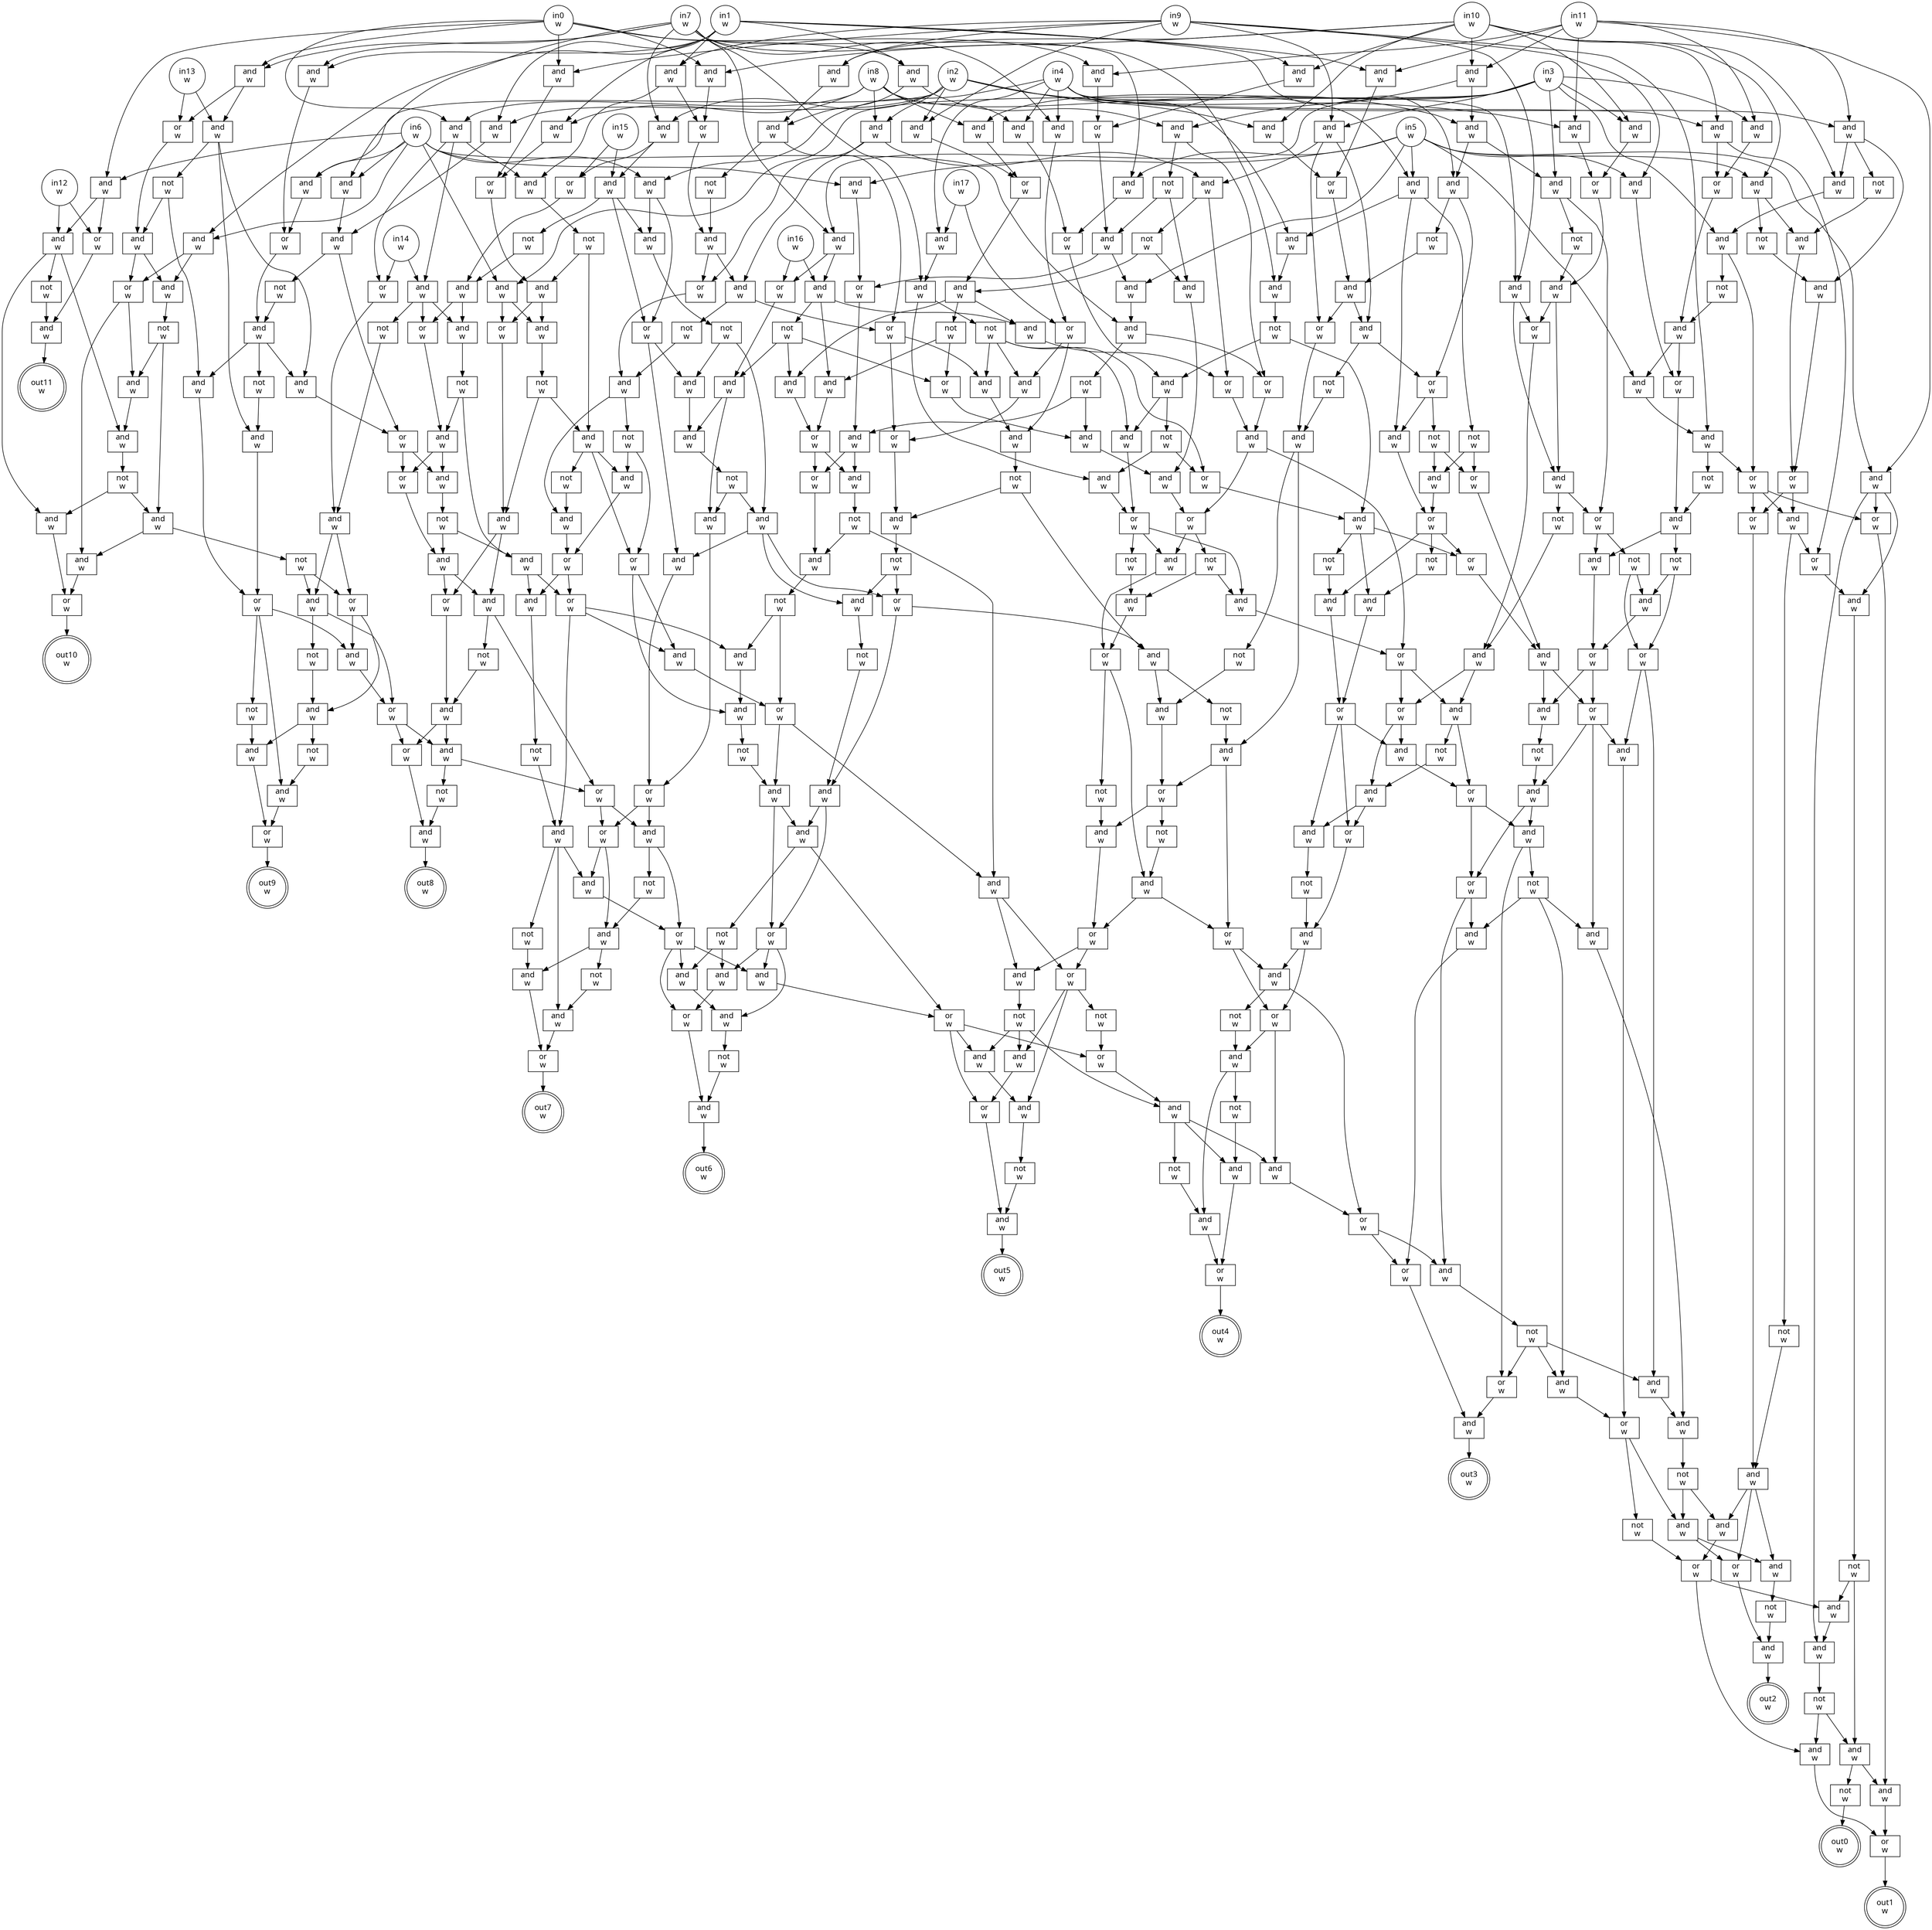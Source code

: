 digraph circuit{
	node [style = filled, fillcolor = white,shape=rect, fontname=geneva]
	g0 [label="in0\nw",shape=circle,fillcolor=white]
	g1 [label="in1\nw",shape=circle,fillcolor=white]
	g2 [label="in2\nw",shape=circle,fillcolor=white]
	g3 [label="in3\nw",shape=circle,fillcolor=white]
	g4 [label="in4\nw",shape=circle,fillcolor=white]
	g5 [label="in5\nw",shape=circle,fillcolor=white]
	g6 [label="in6\nw",shape=circle,fillcolor=white]
	g7 [label="in7\nw",shape=circle,fillcolor=white]
	g8 [label="in8\nw",shape=circle,fillcolor=white]
	g9 [label="in9\nw",shape=circle,fillcolor=white]
	g10 [label="in10\nw",shape=circle,fillcolor=white]
	g11 [label="in11\nw",shape=circle,fillcolor=white]
	g12 [label="in12\nw",shape=circle,fillcolor=white]
	g13 [label="in13\nw",shape=circle,fillcolor=white]
	g14 [label="in14\nw",shape=circle,fillcolor=white]
	g15 [label="in15\nw",shape=circle,fillcolor=white]
	g16 [label="in16\nw",shape=circle,fillcolor=white]
	g17 [label="in17\nw",shape=circle,fillcolor=white]
	g18 [label="and\nw",fillcolor=white]
	g19 [label="and\nw",fillcolor=white]
	g20 [label="and\nw",fillcolor=white]
	g21 [label="and\nw",fillcolor=white]
	g22 [label="and\nw",fillcolor=white]
	g23 [label="and\nw",fillcolor=white]
	g24 [label="not\nw",fillcolor=white]
	g25 [label="and\nw",fillcolor=white]
	g26 [label="and\nw",fillcolor=white]
	g27 [label="not\nw",fillcolor=white]
	g28 [label="and\nw",fillcolor=white]
	g29 [label="and\nw",fillcolor=white]
	g30 [label="and\nw",fillcolor=white]
	g31 [label="and\nw",fillcolor=white]
	g32 [label="not\nw",fillcolor=white]
	g33 [label="and\nw",fillcolor=white]
	g34 [label="or\nw",fillcolor=white]
	g35 [label="and\nw",fillcolor=white]
	g36 [label="and\nw",fillcolor=white]
	g37 [label="or\nw",fillcolor=white]
	g38 [label="and\nw",fillcolor=white]
	g39 [label="and\nw",fillcolor=white]
	g40 [label="not\nw",fillcolor=white]
	g41 [label="and\nw",fillcolor=white]
	g42 [label="and\nw",fillcolor=white]
	g43 [label="not\nw",fillcolor=white]
	g44 [label="and\nw",fillcolor=white]
	g45 [label="or\nw",fillcolor=white]
	g46 [label="not\nw",fillcolor=white]
	g47 [label="or\nw",fillcolor=white]
	g48 [label="and\nw",fillcolor=white]
	g49 [label="not\nw",fillcolor=white]
	g50 [label="and\nw",fillcolor=white]
	g51 [label="and\nw",fillcolor=white]
	g52 [label="and\nw",fillcolor=white]
	g53 [label="and\nw",fillcolor=white]
	g54 [label="and\nw",fillcolor=white]
	g55 [label="not\nw",fillcolor=white]
	g56 [label="and\nw",fillcolor=white]
	g57 [label="or\nw",fillcolor=white]
	g58 [label="and\nw",fillcolor=white]
	g59 [label="and\nw",fillcolor=white]
	g60 [label="and\nw",fillcolor=white]
	g61 [label="not\nw",fillcolor=white]
	g62 [label="or\nw",fillcolor=white]
	g63 [label="and\nw",fillcolor=white]
	g64 [label="and\nw",fillcolor=white]
	g65 [label="and\nw",fillcolor=white]
	g66 [label="and\nw",fillcolor=white]
	g67 [label="and\nw",fillcolor=white]
	g68 [label="or\nw",fillcolor=white]
	g69 [label="and\nw",fillcolor=white]
	g70 [label="not\nw",fillcolor=white]
	g71 [label="and\nw",fillcolor=white]
	g72 [label="and\nw",fillcolor=white]
	g73 [label="and\nw",fillcolor=white]
	g74 [label="or\nw",fillcolor=white]
	g75 [label="or\nw",fillcolor=white]
	g76 [label="and\nw",fillcolor=white]
	g77 [label="or\nw",fillcolor=white]
	g78 [label="and\nw",fillcolor=white]
	g79 [label="not\nw",fillcolor=white]
	g80 [label="not\nw",fillcolor=white]
	g81 [label="and\nw",fillcolor=white]
	g82 [label="or\nw",fillcolor=white]
	g83 [label="not\nw",fillcolor=white]
	g84 [label="or\nw",fillcolor=white]
	g85 [label="and\nw",fillcolor=white]
	g86 [label="not\nw",fillcolor=white]
	g87 [label="and\nw",fillcolor=white]
	g88 [label="and\nw",fillcolor=white]
	g89 [label="and\nw",fillcolor=white]
	g90 [label="or\nw",fillcolor=white]
	g91 [label="and\nw",fillcolor=white]
	g92 [label="not\nw",fillcolor=white]
	g93 [label="and\nw",fillcolor=white]
	g94 [label="and\nw",fillcolor=white]
	g95 [label="not\nw",fillcolor=white]
	g96 [label="and\nw",fillcolor=white]
	g97 [label="and\nw",fillcolor=white]
	g98 [label="and\nw",fillcolor=white]
	g99 [label="or\nw",fillcolor=white]
	g100 [label="not\nw",fillcolor=white]
	g101 [label="or\nw",fillcolor=white]
	g102 [label="and\nw",fillcolor=white]
	g103 [label="and\nw",fillcolor=white]
	g104 [label="and\nw",fillcolor=white]
	g105 [label="not\nw",fillcolor=white]
	g106 [label="and\nw",fillcolor=white]
	g107 [label="or\nw",fillcolor=white]
	g108 [label="and\nw",fillcolor=white]
	g109 [label="and\nw",fillcolor=white]
	g110 [label="and\nw",fillcolor=white]
	g111 [label="or\nw",fillcolor=white]
	g112 [label="not\nw",fillcolor=white]
	g113 [label="and\nw",fillcolor=white]
	g114 [label="or\nw",fillcolor=white]
	g115 [label="or\nw",fillcolor=white]
	g116 [label="and\nw",fillcolor=white]
	g117 [label="and\nw",fillcolor=white]
	g118 [label="and\nw",fillcolor=white]
	g119 [label="not\nw",fillcolor=white]
	g120 [label="and\nw",fillcolor=white]
	g121 [label="or\nw",fillcolor=white]
	g122 [label="and\nw",fillcolor=white]
	g123 [label="and\nw",fillcolor=white]
	g124 [label="or\nw",fillcolor=white]
	g125 [label="and\nw",fillcolor=white]
	g126 [label="not\nw",fillcolor=white]
	g127 [label="and\nw",fillcolor=white]
	g128 [label="or\nw",fillcolor=white]
	g129 [label="or\nw",fillcolor=white]
	g130 [label="not\nw",fillcolor=white]
	g131 [label="or\nw",fillcolor=white]
	g132 [label="and\nw",fillcolor=white]
	g133 [label="and\nw",fillcolor=white]
	g134 [label="and\nw",fillcolor=white]
	g135 [label="or\nw",fillcolor=white]
	g136 [label="and\nw",fillcolor=white]
	g137 [label="and\nw",fillcolor=white]
	g138 [label="not\nw",fillcolor=white]
	g139 [label="and\nw",fillcolor=white]
	g140 [label="not\nw",fillcolor=white]
	g141 [label="and\nw",fillcolor=white]
	g142 [label="and\nw",fillcolor=white]
	g143 [label="and\nw",fillcolor=white]
	g144 [label="and\nw",fillcolor=white]
	g145 [label="or\nw",fillcolor=white]
	g146 [label="and\nw",fillcolor=white]
	g147 [label="not\nw",fillcolor=white]
	g148 [label="and\nw",fillcolor=white]
	g149 [label="and\nw",fillcolor=white]
	g150 [label="or\nw",fillcolor=white]
	g151 [label="and\nw",fillcolor=white]
	g152 [label="not\nw",fillcolor=white]
	g153 [label="and\nw",fillcolor=white]
	g154 [label="or\nw",fillcolor=white]
	g155 [label="and\nw",fillcolor=white]
	g156 [label="or\nw",fillcolor=white]
	g157 [label="not\nw",fillcolor=white]
	g158 [label="and\nw",fillcolor=white]
	g159 [label="or\nw",fillcolor=white]
	g160 [label="or\nw",fillcolor=white]
	g161 [label="and\nw",fillcolor=white]
	g162 [label="or\nw",fillcolor=white]
	g163 [label="and\nw",fillcolor=white]
	g164 [label="and\nw",fillcolor=white]
	g165 [label="not\nw",fillcolor=white]
	g166 [label="and\nw",fillcolor=white]
	g167 [label="not\nw",fillcolor=white]
	g168 [label="or\nw",fillcolor=white]
	g169 [label="and\nw",fillcolor=white]
	g170 [label="not\nw",fillcolor=white]
	g171 [label="and\nw",fillcolor=white]
	g172 [label="or\nw",fillcolor=white]
	g173 [label="and\nw",fillcolor=white]
	g174 [label="not\nw",fillcolor=white]
	g175 [label="and\nw",fillcolor=white]
	g176 [label="and\nw",fillcolor=white]
	g177 [label="and\nw",fillcolor=white]
	g178 [label="and\nw",fillcolor=white]
	g179 [label="and\nw",fillcolor=white]
	g180 [label="or\nw",fillcolor=white]
	g181 [label="not\nw",fillcolor=white]
	g182 [label="and\nw",fillcolor=white]
	g183 [label="or\nw",fillcolor=white]
	g184 [label="not\nw",fillcolor=white]
	g185 [label="or\nw",fillcolor=white]
	g186 [label="and\nw",fillcolor=white]
	g187 [label="or\nw",fillcolor=white]
	g188 [label="and\nw",fillcolor=white]
	g189 [label="not\nw",fillcolor=white]
	g190 [label="and\nw",fillcolor=white]
	g191 [label="and\nw",fillcolor=white]
	g192 [label="not\nw",fillcolor=white]
	g193 [label="and\nw",fillcolor=white]
	g194 [label="and\nw",fillcolor=white]
	g195 [label="and\nw",fillcolor=white]
	g196 [label="or\nw",fillcolor=white]
	g197 [label="not\nw",fillcolor=white]
	g198 [label="and\nw",fillcolor=white]
	g199 [label="and\nw",fillcolor=white]
	g200 [label="and\nw",fillcolor=white]
	g201 [label="not\nw",fillcolor=white]
	g202 [label="or\nw",fillcolor=white]
	g203 [label="and\nw",fillcolor=white]
	g204 [label="and\nw",fillcolor=white]
	g205 [label="not\nw",fillcolor=white]
	g206 [label="and\nw",fillcolor=white]
	g207 [label="or\nw",fillcolor=white]
	g208 [label="and\nw",fillcolor=white]
	g209 [label="not\nw",fillcolor=white]
	g210 [label="or\nw",fillcolor=white]
	g211 [label="and\nw",fillcolor=white]
	g212 [label="or\nw",fillcolor=white]
	g213 [label="and\nw",fillcolor=white]
	g214 [label="and\nw",fillcolor=white]
	g215 [label="or\nw",fillcolor=white]
	g216 [label="not\nw",fillcolor=white]
	g217 [label="and\nw",fillcolor=white]
	g218 [label="and\nw",fillcolor=white]
	g219 [label="not\nw",fillcolor=white]
	g220 [label="and\nw",fillcolor=white]
	g221 [label="or\nw",fillcolor=white]
	g222 [label="and\nw",fillcolor=white]
	g223 [label="not\nw",fillcolor=white]
	g224 [label="and\nw",fillcolor=white]
	g225 [label="or\nw",fillcolor=white]
	g226 [label="and\nw",fillcolor=white]
	g227 [label="and\nw",fillcolor=white]
	g228 [label="not\nw",fillcolor=white]
	g229 [label="and\nw",fillcolor=white]
	g230 [label="not\nw",fillcolor=white]
	g231 [label="or\nw",fillcolor=white]
	g232 [label="and\nw",fillcolor=white]
	g233 [label="and\nw",fillcolor=white]
	g234 [label="not\nw",fillcolor=white]
	g235 [label="or\nw",fillcolor=white]
	g236 [label="and\nw",fillcolor=white]
	g237 [label="or\nw",fillcolor=white]
	g238 [label="and\nw",fillcolor=white]
	g239 [label="or\nw",fillcolor=white]
	g240 [label="or\nw",fillcolor=white]
	g241 [label="and\nw",fillcolor=white]
	g242 [label="not\nw",fillcolor=white]
	g243 [label="and\nw",fillcolor=white]
	g244 [label="not\nw",fillcolor=white]
	g245 [label="not\nw",fillcolor=white]
	g246 [label="and\nw",fillcolor=white]
	g247 [label="and\nw",fillcolor=white]
	g248 [label="or\nw",fillcolor=white]
	g249 [label="and\nw",fillcolor=white]
	g250 [label="and\nw",fillcolor=white]
	g251 [label="not\nw",fillcolor=white]
	g252 [label="and\nw",fillcolor=white]
	g253 [label="or\nw",fillcolor=white]
	g254 [label="and\nw",fillcolor=white]
	g255 [label="or\nw",fillcolor=white]
	g256 [label="and\nw",fillcolor=white]
	g257 [label="and\nw",fillcolor=white]
	g258 [label="not\nw",fillcolor=white]
	g259 [label="or\nw",fillcolor=white]
	g260 [label="and\nw",fillcolor=white]
	g261 [label="not\nw",fillcolor=white]
	g262 [label="and\nw",fillcolor=white]
	g263 [label="not\nw",fillcolor=white]
	g264 [label="or\nw",fillcolor=white]
	g265 [label="and\nw",fillcolor=white]
	g266 [label="and\nw",fillcolor=white]
	g267 [label="and\nw",fillcolor=white]
	g268 [label="not\nw",fillcolor=white]
	g269 [label="and\nw",fillcolor=white]
	g270 [label="or\nw",fillcolor=white]
	g271 [label="not\nw",fillcolor=white]
	g272 [label="not\nw",fillcolor=white]
	g273 [label="and\nw",fillcolor=white]
	g274 [label="and\nw",fillcolor=white]
	g275 [label="not\nw",fillcolor=white]
	g276 [label="and\nw",fillcolor=white]
	g277 [label="or\nw",fillcolor=white]
	g278 [label="or\nw",fillcolor=white]
	g279 [label="and\nw",fillcolor=white]
	g280 [label="not\nw",fillcolor=white]
	g281 [label="and\nw",fillcolor=white]
	g282 [label="and\nw",fillcolor=white]
	g283 [label="and\nw",fillcolor=white]
	g284 [label="or\nw",fillcolor=white]
	g285 [label="not\nw",fillcolor=white]
	g286 [label="and\nw",fillcolor=white]
	g287 [label="or\nw",fillcolor=white]
	g288 [label="or\nw",fillcolor=white]
	g289 [label="and\nw",fillcolor=white]
	g290 [label="and\nw",fillcolor=white]
	g291 [label="not\nw",fillcolor=white]
	g292 [label="and\nw",fillcolor=white]
	g293 [label="and\nw",fillcolor=white]
	g294 [label="or\nw",fillcolor=white]
	g295 [label="and\nw",fillcolor=white]
	g296 [label="and\nw",fillcolor=white]
	g297 [label="and\nw",fillcolor=white]
	g298 [label="or\nw",fillcolor=white]
	g299 [label="and\nw",fillcolor=white]
	g300 [label="not\nw",fillcolor=white]
	g301 [label="and\nw",fillcolor=white]
	g302 [label="and\nw",fillcolor=white]
	g303 [label="or\nw",fillcolor=white]
	g304 [label="and\nw",fillcolor=white]
	g305 [label="not\nw",fillcolor=white]
	g306 [label="and\nw",fillcolor=white]
	g307 [label="or\nw",fillcolor=white]
	g308 [label="and\nw",fillcolor=white]
	g309 [label="or\nw",fillcolor=white]
	g310 [label="not\nw",fillcolor=white]
	g311 [label="and\nw",fillcolor=white]
	g312 [label="or\nw",fillcolor=white]
	g313 [label="and\nw",fillcolor=white]
	g314 [label="or\nw",fillcolor=white]
	g315 [label="and\nw",fillcolor=white]
	g316 [label="not\nw",fillcolor=white]
	g317 [label="or\nw",fillcolor=white]
	g318 [label="and\nw",fillcolor=white]
	g319 [label="and\nw",fillcolor=white]
	g320 [label="not\nw",fillcolor=white]
	g321 [label="or\nw",fillcolor=white]
	g322 [label="and\nw",fillcolor=white]
	g323 [label="or\nw",fillcolor=white]
	g324 [label="and\nw",fillcolor=white]
	g325 [label="not\nw",fillcolor=white]
	g326 [label="and\nw",fillcolor=white]
	g327 [label="not\nw",fillcolor=white]
	g328 [label="and\nw",fillcolor=white]
	g329 [label="or\nw",fillcolor=white]
	g330 [label="and\nw",fillcolor=white]
	g331 [label="not\nw",fillcolor=white]
	g332 [label="and\nw",fillcolor=white]
	g333 [label="or\nw",fillcolor=white]
	g334 [label="and\nw",fillcolor=white]
	g335 [label="or\nw",fillcolor=white]
	g336 [label="and\nw",fillcolor=white]
	g337 [label="and\nw",fillcolor=white]
	g338 [label="not\nw",fillcolor=white]
	g339 [label="or\nw",fillcolor=white]
	g340 [label="and\nw",fillcolor=white]
	g341 [label="not\nw",fillcolor=white]
	g342 [label="or\nw",fillcolor=white]
	g343 [label="and\nw",fillcolor=white]
	g344 [label="or\nw",fillcolor=white]
	g345 [label="not\nw",fillcolor=white]
	g346 [label="and\nw",fillcolor=white]
	g347 [label="not\nw",fillcolor=white]
	g348 [label="and\nw",fillcolor=white]
	g349 [label="and\nw",fillcolor=white]
	g350 [label="and\nw",fillcolor=white]
	g351 [label="not\nw",fillcolor=white]
	g352 [label="and\nw",fillcolor=white]
	g353 [label="or\nw",fillcolor=white]
	g354 [label="and\nw",fillcolor=white]
	g355 [label="and\nw",fillcolor=white]
	g356 [label="or\nw",fillcolor=white]
	g357 [label="or\nw",fillcolor=white]
	g358 [label="and\nw",fillcolor=white]
	g359 [label="and\nw",fillcolor=white]
	g360 [label="not\nw",fillcolor=white]
	g361 [label="and\nw",fillcolor=white]
	g362 [label="or\nw",fillcolor=white]
	g363 [label="and\nw",fillcolor=white]
	g364 [label="and\nw",fillcolor=white]
	g365 [label="and\nw",fillcolor=white]
	g366 [label="or\nw",fillcolor=white]
	g367 [label="and\nw",fillcolor=white]
	g368 [label="not\nw",fillcolor=white]
	g369 [label="or\nw",fillcolor=white]
	g370 [label="and\nw",fillcolor=white]
	g371 [label="and\nw",fillcolor=white]
	g372 [label="not\nw",fillcolor=white]
	g373 [label="and\nw",fillcolor=white]
	g374 [label="and\nw",fillcolor=white]
	g375 [label="or\nw",fillcolor=white]
	g376 [label="and\nw",fillcolor=white]
	g377 [label="or\nw",fillcolor=white]
	g378 [label="and\nw",fillcolor=white]
	g379 [label="not\nw",fillcolor=white]
	g380 [label="and\nw",fillcolor=white]
	g381 [label="not\nw",fillcolor=white]
	g382 [label="or\nw",fillcolor=white]
	g383 [label="and\nw",fillcolor=white]
	g384 [label="and\nw",fillcolor=white]
	g385 [label="not\nw",fillcolor=white]
	g386 [label="and\nw",fillcolor=white]
	g387 [label="and\nw",fillcolor=white]
	g388 [label="not\nw",fillcolor=white]
	g389 [label="and\nw",fillcolor=white]
	g390 [label="or\nw",fillcolor=white]
	g391 [label="or\nw",fillcolor=white]
	g392 [label="and\nw",fillcolor=white]
	g393 [label="not\nw",fillcolor=white]
	g394 [label="and\nw",fillcolor=white]
	g395 [label="or\nw",fillcolor=white]
	g396 [label="not\nw",fillcolor=white]
	g397 [label="and\nw",fillcolor=white]
	g398 [label="or\nw",fillcolor=white]
	g399 [label="and\nw",fillcolor=white]
	g400 [label="and\nw",fillcolor=white]
	g401 [label="not\nw",fillcolor=white]
	g402 [label="and\nw",fillcolor=white]
	g403 [label="out0\nw",shape=doublecircle,fillcolor=white]
	g404 [label="out1\nw",shape=doublecircle,fillcolor=white]
	g405 [label="out2\nw",shape=doublecircle,fillcolor=white]
	g406 [label="out3\nw",shape=doublecircle,fillcolor=white]
	g407 [label="out4\nw",shape=doublecircle,fillcolor=white]
	g408 [label="out5\nw",shape=doublecircle,fillcolor=white]
	g409 [label="out6\nw",shape=doublecircle,fillcolor=white]
	g410 [label="out7\nw",shape=doublecircle,fillcolor=white]
	g411 [label="out8\nw",shape=doublecircle,fillcolor=white]
	g412 [label="out9\nw",shape=doublecircle,fillcolor=white]
	g413 [label="out10\nw",shape=doublecircle,fillcolor=white]
	g414 [label="out11\nw",shape=doublecircle,fillcolor=white]
	edge [fontname=Geneva,fontcolor=forestgreen]
	g0->g171
	g0->g176
	g0->g198
	g0->g224
	g0->g247
	g0->g249
	g0->g293
	g1->g133
	g1->g134
	g1->g136
	g1->g141
	g1->g142
	g1->g143
	g1->g144
	g1->g146
	g1->g249
	g2->g87
	g2->g88
	g2->g103
	g2->g106
	g2->g116
	g2->g117
	g2->g120
	g2->g136
	g3->g58
	g3->g59
	g3->g64
	g3->g65
	g3->g66
	g3->g67
	g3->g69
	g3->g118
	g4->g29
	g4->g30
	g4->g33
	g4->g36
	g4->g38
	g4->g50
	g4->g51
	g4->g52
	g5->g21
	g5->g22
	g5->g23
	g5->g25
	g5->g26
	g5->g28
	g5->g72
	g5->g296
	g6->g20
	g6->g21
	g6->g29
	g6->g58
	g6->g87
	g6->g133
	g6->g171
	g6->g297
	g7->g20
	g7->g22
	g7->g31
	g7->g33
	g7->g39
	g7->g59
	g7->g88
	g7->g134
	g7->g176
	g8->g23
	g8->g36
	g8->g64
	g8->g103
	g8->g141
	g8->g198
	g9->g19
	g9->g25
	g9->g50
	g9->g65
	g9->g73
	g9->g106
	g9->g142
	g9->g224
	g10->g18
	g10->g19
	g10->g26
	g10->g51
	g10->g53
	g10->g66
	g10->g116
	g10->g143
	g10->g247
	g11->g18
	g11->g28
	g11->g52
	g11->g67
	g11->g120
	g11->g144
	g11->g293
	g12->g172
	g12->g173
	g13->g177
	g13->g185
	g14->g199
	g14->g210
	g15->g89
	g15->g101
	g16->g60
	g16->g62
	g17->g30
	g17->g34
	g18->g117
	g18->g290
	g19->g250
	g20->g137
	g21->g335
	g22->g37
	g23->g24
	g23->g38
	g23->g151
	g24->g153
	g24->g160
	g25->g84
	g26->g27
	g26->g56
	g27->g54
	g28->g78
	g28->g82
	g28->g384
	g29->g90
	g29->g91
	g30->g31
	g31->g32
	g31->g44
	g32->g35
	g32->g42
	g32->g47
	g32->g256
	g33->g34
	g34->g35
	g34->g257
	g35->g259
	g36->g37
	g37->g41
	g38->g39
	g39->g40
	g40->g41
	g40->g48
	g41->g42
	g41->g43
	g42->g45
	g43->g44
	g43->g47
	g44->g45
	g45->g46
	g45->g304
	g45->g313
	g46->g306
	g47->g48
	g48->g49
	g48->g156
	g48->g158
	g49->g155
	g50->g123
	g50->g131
	g51->g68
	g51->g77
	g52->g53
	g52->g54
	g52->g55
	g53->g69
	g54->g57
	g55->g56
	g56->g57
	g57->g75
	g57->g76
	g58->g227
	g58->g231
	g59->g60
	g59->g62
	g60->g61
	g60->g110
	g60->g113
	g61->g63
	g61->g109
	g61->g115
	g62->g63
	g63->g94
	g63->g96
	g64->g107
	g65->g104
	g65->g149
	g65->g168
	g66->g121
	g67->g68
	g68->g71
	g69->g70
	g69->g74
	g70->g71
	g71->g72
	g71->g84
	g72->g73
	g73->g74
	g73->g83
	g74->g75
	g74->g76
	g74->g82
	g75->g81
	g76->g77
	g76->g80
	g77->g78
	g78->g79
	g79->g383
	g79->g386
	g80->g81
	g81->g373
	g81->g377
	g81->g378
	g82->g387
	g83->g85
	g84->g85
	g85->g86
	g85->g125
	g86->g127
	g86->g129
	g87->g135
	g88->g89
	g88->g101
	g89->g90
	g89->g91
	g89->g100
	g90->g93
	g90->g98
	g91->g92
	g92->g93
	g92->g97
	g93->g94
	g94->g95
	g95->g96
	g95->g97
	g96->g99
	g97->g98
	g97->g262
	g97->g264
	g98->g99
	g99->g240
	g99->g241
	g100->g102
	g101->g102
	g102->g200
	g102->g202
	g103->g104
	g103->g253
	g103->g254
	g104->g105
	g104->g111
	g105->g108
	g105->g292
	g106->g107
	g107->g108
	g108->g109
	g108->g110
	g108->g112
	g109->g114
	g110->g111
	g111->g299
	g112->g113
	g112->g115
	g113->g114
	g114->g337
	g114->g339
	g115->g301
	g116->g145
	g117->g118
	g117->g146
	g118->g119
	g118->g124
	g119->g122
	g120->g121
	g121->g122
	g122->g123
	g122->g131
	g123->g124
	g123->g130
	g124->g125
	g124->g126
	g125->g128
	g126->g127
	g126->g129
	g127->g128
	g128->g162
	g128->g164
	g129->g163
	g129->g370
	g130->g132
	g131->g132
	g132->g315
	g132->g317
	g133->g187
	g133->g188
	g134->g135
	g135->g139
	g136->g137
	g137->g138
	g137->g180
	g138->g139
	g139->g140
	g139->g179
	g139->g182
	g140->g178
	g141->g225
	g142->g222
	g142->g248
	g143->g294
	g144->g145
	g145->g148
	g146->g147
	g146->g150
	g147->g148
	g148->g149
	g148->g168
	g149->g150
	g149->g167
	g150->g151
	g150->g152
	g151->g154
	g152->g153
	g152->g160
	g153->g154
	g154->g155
	g154->g156
	g154->g157
	g155->g159
	g156->g161
	g157->g158
	g158->g159
	g159->g319
	g159->g321
	g159->g328
	g160->g161
	g161->g162
	g161->g164
	g162->g163
	g162->g166
	g162->g332
	g163->g375
	g164->g165
	g165->g166
	g166->g330
	g166->g333
	g167->g169
	g168->g169
	g169->g170
	g169->g269
	g170->g267
	g171->g172
	g171->g173
	g172->g175
	g173->g174
	g173->g191
	g173->g193
	g174->g175
	g175->g414
	g176->g177
	g176->g185
	g177->g178
	g177->g179
	g177->g181
	g178->g183
	g179->g180
	g180->g204
	g180->g207
	g181->g182
	g181->g186
	g182->g183
	g183->g184
	g183->g213
	g183->g220
	g184->g218
	g185->g186
	g186->g187
	g186->g188
	g187->g190
	g187->g195
	g188->g189
	g189->g190
	g189->g194
	g190->g191
	g191->g192
	g192->g193
	g192->g194
	g193->g196
	g194->g195
	g194->g197
	g195->g196
	g196->g413
	g197->g212
	g197->g214
	g198->g199
	g198->g210
	g198->g222
	g199->g200
	g199->g202
	g199->g209
	g200->g201
	g201->g203
	g201->g206
	g202->g203
	g203->g204
	g203->g207
	g204->g205
	g205->g206
	g205->g208
	g206->g278
	g206->g279
	g207->g208
	g208->g233
	g208->g235
	g209->g211
	g210->g211
	g211->g212
	g211->g214
	g212->g213
	g212->g217
	g213->g215
	g214->g215
	g214->g216
	g215->g237
	g215->g238
	g216->g217
	g217->g218
	g217->g219
	g218->g221
	g219->g220
	g220->g221
	g221->g412
	g222->g223
	g223->g226
	g223->g229
	g224->g225
	g225->g226
	g226->g227
	g226->g231
	g227->g228
	g228->g229
	g228->g232
	g229->g230
	g229->g276
	g229->g288
	g230->g274
	g231->g232
	g232->g233
	g232->g235
	g233->g234
	g233->g239
	g234->g236
	g235->g236
	g236->g237
	g236->g238
	g237->g246
	g238->g239
	g238->g245
	g239->g240
	g239->g241
	g240->g243
	g240->g283
	g241->g242
	g241->g284
	g242->g243
	g243->g244
	g243->g286
	g244->g282
	g245->g246
	g246->g411
	g247->g248
	g248->g252
	g249->g250
	g249->g290
	g250->g251
	g250->g255
	g251->g252
	g252->g253
	g252->g254
	g253->g273
	g254->g255
	g254->g272
	g255->g256
	g255->g259
	g256->g257
	g257->g258
	g258->g260
	g258->g266
	g259->g260
	g260->g261
	g261->g262
	g261->g264
	g262->g263
	g263->g265
	g264->g265
	g264->g266
	g265->g353
	g265->g355
	g266->g267
	g266->g268
	g267->g270
	g268->g269
	g269->g270
	g269->g309
	g270->g271
	g270->g311
	g271->g308
	g272->g273
	g273->g274
	g273->g275
	g274->g277
	g275->g276
	g275->g288
	g276->g277
	g277->g278
	g277->g279
	g278->g281
	g278->g289
	g278->g349
	g279->g280
	g280->g281
	g281->g282
	g281->g283
	g281->g285
	g282->g287
	g283->g284
	g284->g354
	g284->g398
	g284->g399
	g285->g286
	g286->g287
	g287->g410
	g288->g289
	g288->g350
	g289->g342
	g290->g291
	g290->g298
	g291->g292
	g291->g295
	g292->g302
	g293->g294
	g294->g295
	g295->g296
	g295->g335
	g296->g297
	g297->g298
	g297->g300
	g298->g299
	g299->g303
	g299->g314
	g300->g301
	g300->g336
	g301->g302
	g302->g303
	g303->g304
	g303->g305
	g304->g307
	g305->g306
	g305->g313
	g306->g307
	g307->g308
	g307->g310
	g308->g309
	g308->g312
	g309->g323
	g309->g324
	g310->g311
	g311->g312
	g312->g344
	g312->g346
	g313->g314
	g314->g315
	g314->g317
	g315->g316
	g315->g329
	g316->g318
	g317->g318
	g317->g328
	g318->g319
	g318->g321
	g319->g320
	g320->g322
	g321->g322
	g322->g323
	g322->g324
	g323->g326
	g323->g365
	g324->g325
	g324->g366
	g325->g326
	g326->g327
	g326->g394
	g327->g364
	g328->g329
	g329->g330
	g329->g333
	g330->g331
	g330->g369
	g331->g332
	g331->g334
	g331->g374
	g332->g371
	g333->g334
	g333->g367
	g334->g391
	g335->g336
	g336->g337
	g336->g339
	g337->g338
	g338->g340
	g338->g343
	g339->g340
	g340->g341
	g341->g342
	g341->g349
	g342->g343
	g342->g352
	g343->g344
	g343->g346
	g344->g345
	g344->g348
	g344->g359
	g345->g362
	g346->g347
	g347->g348
	g347->g358
	g347->g363
	g348->g357
	g349->g350
	g350->g351
	g351->g352
	g352->g353
	g352->g355
	g353->g354
	g353->g397
	g353->g400
	g354->g356
	g355->g356
	g355->g396
	g356->g357
	g356->g358
	g356->g362
	g357->g361
	g358->g359
	g359->g360
	g360->g361
	g361->g408
	g362->g363
	g363->g364
	g363->g365
	g363->g393
	g364->g395
	g365->g366
	g366->g367
	g366->g391
	g367->g368
	g368->g369
	g368->g370
	g368->g374
	g369->g392
	g370->g371
	g371->g372
	g372->g373
	g372->g376
	g373->g382
	g374->g375
	g375->g376
	g375->g381
	g376->g377
	g376->g378
	g377->g380
	g378->g379
	g379->g380
	g380->g405
	g381->g382
	g382->g383
	g382->g389
	g383->g384
	g384->g385
	g385->g386
	g385->g389
	g386->g387
	g386->g388
	g387->g390
	g388->g403
	g389->g390
	g390->g404
	g391->g392
	g392->g406
	g393->g394
	g394->g395
	g395->g407
	g396->g397
	g396->g399
	g397->g398
	g398->g402
	g399->g400
	g400->g401
	g401->g402
	g402->g409
}